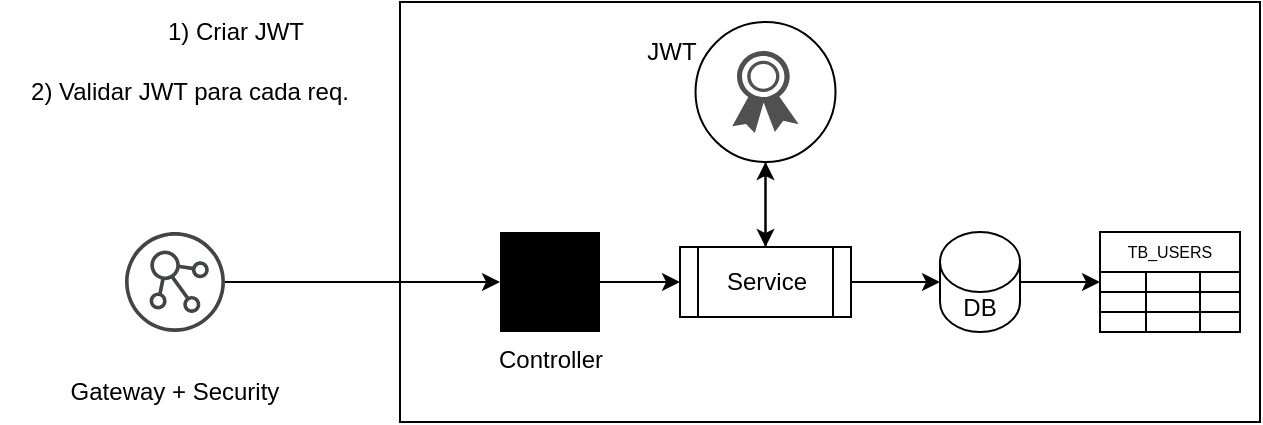 <mxfile version="26.0.16">
  <diagram name="Page-1" id="ib-y7zfRI86RBeU3RG47">
    <mxGraphModel dx="1354" dy="552" grid="1" gridSize="10" guides="1" tooltips="1" connect="1" arrows="1" fold="1" page="1" pageScale="1" pageWidth="850" pageHeight="1100" math="0" shadow="0">
      <root>
        <mxCell id="0" />
        <mxCell id="1" parent="0" />
        <mxCell id="PHWX-da5ZttQmNwxShSh-44" value="" style="rounded=0;whiteSpace=wrap;html=1;" vertex="1" parent="1">
          <mxGeometry x="330" y="10" width="430" height="210" as="geometry" />
        </mxCell>
        <mxCell id="PHWX-da5ZttQmNwxShSh-73" style="edgeStyle=orthogonalEdgeStyle;rounded=0;orthogonalLoop=1;jettySize=auto;html=1;entryX=0.5;entryY=0;entryDx=0;entryDy=0;" edge="1" parent="1" source="PHWX-da5ZttQmNwxShSh-72" target="PHWX-da5ZttQmNwxShSh-23">
          <mxGeometry relative="1" as="geometry" />
        </mxCell>
        <mxCell id="PHWX-da5ZttQmNwxShSh-72" value="" style="ellipse;whiteSpace=wrap;html=1;aspect=fixed;" vertex="1" parent="1">
          <mxGeometry x="477.76" y="20" width="70" height="70" as="geometry" />
        </mxCell>
        <mxCell id="PHWX-da5ZttQmNwxShSh-30" value="" style="edgeStyle=orthogonalEdgeStyle;rounded=0;orthogonalLoop=1;jettySize=auto;html=1;" edge="1" parent="1" source="PHWX-da5ZttQmNwxShSh-17">
          <mxGeometry relative="1" as="geometry">
            <mxPoint x="680" y="150" as="targetPoint" />
          </mxGeometry>
        </mxCell>
        <mxCell id="PHWX-da5ZttQmNwxShSh-17" value="DB" style="shape=cylinder3;whiteSpace=wrap;html=1;boundedLbl=1;backgroundOutline=1;size=15;" vertex="1" parent="1">
          <mxGeometry x="600" y="125" width="40" height="50" as="geometry" />
        </mxCell>
        <mxCell id="PHWX-da5ZttQmNwxShSh-19" value="1) Criar JWT" style="text;html=1;align=center;verticalAlign=middle;whiteSpace=wrap;rounded=0;" vertex="1" parent="1">
          <mxGeometry x="192.5" y="10" width="110" height="30" as="geometry" />
        </mxCell>
        <mxCell id="PHWX-da5ZttQmNwxShSh-20" value="2) Validar JWT para cada req." style="text;html=1;align=center;verticalAlign=middle;whiteSpace=wrap;rounded=0;" vertex="1" parent="1">
          <mxGeometry x="130" y="40" width="190" height="30" as="geometry" />
        </mxCell>
        <mxCell id="PHWX-da5ZttQmNwxShSh-22" value="Gateway + Security" style="text;html=1;align=center;verticalAlign=middle;whiteSpace=wrap;rounded=0;" vertex="1" parent="1">
          <mxGeometry x="160" y="190" width="115" height="30" as="geometry" />
        </mxCell>
        <mxCell id="PHWX-da5ZttQmNwxShSh-74" style="edgeStyle=orthogonalEdgeStyle;rounded=0;orthogonalLoop=1;jettySize=auto;html=1;entryX=0.5;entryY=1;entryDx=0;entryDy=0;" edge="1" parent="1" source="PHWX-da5ZttQmNwxShSh-23" target="PHWX-da5ZttQmNwxShSh-72">
          <mxGeometry relative="1" as="geometry" />
        </mxCell>
        <mxCell id="PHWX-da5ZttQmNwxShSh-23" value="Service" style="shape=process;whiteSpace=wrap;html=1;backgroundOutline=1;" vertex="1" parent="1">
          <mxGeometry x="470" y="132.5" width="85.5" height="35" as="geometry" />
        </mxCell>
        <mxCell id="PHWX-da5ZttQmNwxShSh-28" style="edgeStyle=orthogonalEdgeStyle;rounded=0;orthogonalLoop=1;jettySize=auto;html=1;entryX=0;entryY=0.5;entryDx=0;entryDy=0;entryPerimeter=0;" edge="1" parent="1" source="PHWX-da5ZttQmNwxShSh-23" target="PHWX-da5ZttQmNwxShSh-17">
          <mxGeometry relative="1" as="geometry" />
        </mxCell>
        <mxCell id="PHWX-da5ZttQmNwxShSh-36" value="" style="sketch=0;pointerEvents=1;shadow=0;dashed=0;html=1;strokeColor=none;fillColor=#505050;labelPosition=center;verticalLabelPosition=bottom;verticalAlign=top;outlineConnect=0;align=center;shape=mxgraph.office.security.token;" vertex="1" parent="1">
          <mxGeometry x="496.13" y="34.5" width="33.25" height="41" as="geometry" />
        </mxCell>
        <mxCell id="PHWX-da5ZttQmNwxShSh-50" value="TB_USERS" style="shape=table;startSize=20;container=1;collapsible=0;childLayout=tableLayout;strokeColor=default;fontSize=8;" vertex="1" parent="1">
          <mxGeometry x="680" y="125" width="70" height="50" as="geometry" />
        </mxCell>
        <mxCell id="PHWX-da5ZttQmNwxShSh-51" value="" style="shape=tableRow;horizontal=0;startSize=0;swimlaneHead=0;swimlaneBody=0;strokeColor=inherit;top=0;left=0;bottom=0;right=0;collapsible=0;dropTarget=0;fillColor=none;points=[[0,0.5],[1,0.5]];portConstraint=eastwest;fontSize=16;" vertex="1" parent="PHWX-da5ZttQmNwxShSh-50">
          <mxGeometry y="20" width="70" height="10" as="geometry" />
        </mxCell>
        <mxCell id="PHWX-da5ZttQmNwxShSh-52" value="" style="shape=partialRectangle;html=1;whiteSpace=wrap;connectable=0;strokeColor=inherit;overflow=hidden;fillColor=none;top=0;left=0;bottom=0;right=0;pointerEvents=1;fontSize=16;" vertex="1" parent="PHWX-da5ZttQmNwxShSh-51">
          <mxGeometry width="23" height="10" as="geometry">
            <mxRectangle width="23" height="10" as="alternateBounds" />
          </mxGeometry>
        </mxCell>
        <mxCell id="PHWX-da5ZttQmNwxShSh-53" value="" style="shape=partialRectangle;html=1;whiteSpace=wrap;connectable=0;strokeColor=inherit;overflow=hidden;fillColor=none;top=0;left=0;bottom=0;right=0;pointerEvents=1;fontSize=16;" vertex="1" parent="PHWX-da5ZttQmNwxShSh-51">
          <mxGeometry x="23" width="27" height="10" as="geometry">
            <mxRectangle width="27" height="10" as="alternateBounds" />
          </mxGeometry>
        </mxCell>
        <mxCell id="PHWX-da5ZttQmNwxShSh-54" value="" style="shape=partialRectangle;html=1;whiteSpace=wrap;connectable=0;strokeColor=inherit;overflow=hidden;fillColor=none;top=0;left=0;bottom=0;right=0;pointerEvents=1;fontSize=16;" vertex="1" parent="PHWX-da5ZttQmNwxShSh-51">
          <mxGeometry x="50" width="20" height="10" as="geometry">
            <mxRectangle width="20" height="10" as="alternateBounds" />
          </mxGeometry>
        </mxCell>
        <mxCell id="PHWX-da5ZttQmNwxShSh-55" value="" style="shape=tableRow;horizontal=0;startSize=0;swimlaneHead=0;swimlaneBody=0;strokeColor=inherit;top=0;left=0;bottom=0;right=0;collapsible=0;dropTarget=0;fillColor=none;points=[[0,0.5],[1,0.5]];portConstraint=eastwest;fontSize=16;" vertex="1" parent="PHWX-da5ZttQmNwxShSh-50">
          <mxGeometry y="30" width="70" height="10" as="geometry" />
        </mxCell>
        <mxCell id="PHWX-da5ZttQmNwxShSh-56" value="" style="shape=partialRectangle;html=1;whiteSpace=wrap;connectable=0;strokeColor=inherit;overflow=hidden;fillColor=none;top=0;left=0;bottom=0;right=0;pointerEvents=1;fontSize=16;" vertex="1" parent="PHWX-da5ZttQmNwxShSh-55">
          <mxGeometry width="23" height="10" as="geometry">
            <mxRectangle width="23" height="10" as="alternateBounds" />
          </mxGeometry>
        </mxCell>
        <mxCell id="PHWX-da5ZttQmNwxShSh-57" value="" style="shape=partialRectangle;html=1;whiteSpace=wrap;connectable=0;strokeColor=inherit;overflow=hidden;fillColor=none;top=0;left=0;bottom=0;right=0;pointerEvents=1;fontSize=16;" vertex="1" parent="PHWX-da5ZttQmNwxShSh-55">
          <mxGeometry x="23" width="27" height="10" as="geometry">
            <mxRectangle width="27" height="10" as="alternateBounds" />
          </mxGeometry>
        </mxCell>
        <mxCell id="PHWX-da5ZttQmNwxShSh-58" value="" style="shape=partialRectangle;html=1;whiteSpace=wrap;connectable=0;strokeColor=inherit;overflow=hidden;fillColor=none;top=0;left=0;bottom=0;right=0;pointerEvents=1;fontSize=16;" vertex="1" parent="PHWX-da5ZttQmNwxShSh-55">
          <mxGeometry x="50" width="20" height="10" as="geometry">
            <mxRectangle width="20" height="10" as="alternateBounds" />
          </mxGeometry>
        </mxCell>
        <mxCell id="PHWX-da5ZttQmNwxShSh-59" value="" style="shape=tableRow;horizontal=0;startSize=0;swimlaneHead=0;swimlaneBody=0;strokeColor=inherit;top=0;left=0;bottom=0;right=0;collapsible=0;dropTarget=0;fillColor=none;points=[[0,0.5],[1,0.5]];portConstraint=eastwest;fontSize=16;" vertex="1" parent="PHWX-da5ZttQmNwxShSh-50">
          <mxGeometry y="40" width="70" height="10" as="geometry" />
        </mxCell>
        <mxCell id="PHWX-da5ZttQmNwxShSh-60" value="" style="shape=partialRectangle;html=1;whiteSpace=wrap;connectable=0;strokeColor=inherit;overflow=hidden;fillColor=none;top=0;left=0;bottom=0;right=0;pointerEvents=1;fontSize=16;" vertex="1" parent="PHWX-da5ZttQmNwxShSh-59">
          <mxGeometry width="23" height="10" as="geometry">
            <mxRectangle width="23" height="10" as="alternateBounds" />
          </mxGeometry>
        </mxCell>
        <mxCell id="PHWX-da5ZttQmNwxShSh-61" value="" style="shape=partialRectangle;html=1;whiteSpace=wrap;connectable=0;strokeColor=inherit;overflow=hidden;fillColor=none;top=0;left=0;bottom=0;right=0;pointerEvents=1;fontSize=16;" vertex="1" parent="PHWX-da5ZttQmNwxShSh-59">
          <mxGeometry x="23" width="27" height="10" as="geometry">
            <mxRectangle width="27" height="10" as="alternateBounds" />
          </mxGeometry>
        </mxCell>
        <mxCell id="PHWX-da5ZttQmNwxShSh-62" value="" style="shape=partialRectangle;html=1;whiteSpace=wrap;connectable=0;strokeColor=inherit;overflow=hidden;fillColor=none;top=0;left=0;bottom=0;right=0;pointerEvents=1;fontSize=16;" vertex="1" parent="PHWX-da5ZttQmNwxShSh-59">
          <mxGeometry x="50" width="20" height="10" as="geometry">
            <mxRectangle width="20" height="10" as="alternateBounds" />
          </mxGeometry>
        </mxCell>
        <mxCell id="PHWX-da5ZttQmNwxShSh-67" style="edgeStyle=orthogonalEdgeStyle;rounded=0;orthogonalLoop=1;jettySize=auto;html=1;entryX=0;entryY=0.5;entryDx=0;entryDy=0;" edge="1" parent="1" source="PHWX-da5ZttQmNwxShSh-64" target="PHWX-da5ZttQmNwxShSh-23">
          <mxGeometry relative="1" as="geometry" />
        </mxCell>
        <mxCell id="PHWX-da5ZttQmNwxShSh-64" value="Controller" style="sketch=0;verticalLabelPosition=bottom;sketch=0;aspect=fixed;html=1;verticalAlign=top;strokeColor=none;fillColor=#000000;align=center;outlineConnect=0;pointerEvents=1;shape=mxgraph.citrix2.delivery_controller;" vertex="1" parent="1">
          <mxGeometry x="380" y="125" width="50" height="50" as="geometry" />
        </mxCell>
        <mxCell id="PHWX-da5ZttQmNwxShSh-66" style="edgeStyle=orthogonalEdgeStyle;rounded=0;orthogonalLoop=1;jettySize=auto;html=1;" edge="1" parent="1" source="PHWX-da5ZttQmNwxShSh-65" target="PHWX-da5ZttQmNwxShSh-64">
          <mxGeometry relative="1" as="geometry" />
        </mxCell>
        <mxCell id="PHWX-da5ZttQmNwxShSh-65" value="" style="sketch=0;pointerEvents=1;shadow=0;dashed=0;html=1;strokeColor=none;fillColor=#434445;aspect=fixed;labelPosition=center;verticalLabelPosition=bottom;verticalAlign=top;align=center;outlineConnect=0;shape=mxgraph.vvd.nsx_controller;" vertex="1" parent="1">
          <mxGeometry x="192.5" y="125" width="50" height="50" as="geometry" />
        </mxCell>
        <mxCell id="PHWX-da5ZttQmNwxShSh-75" value="JWT" style="text;html=1;align=center;verticalAlign=middle;whiteSpace=wrap;rounded=0;" vertex="1" parent="1">
          <mxGeometry x="436.13" y="20" width="60" height="30" as="geometry" />
        </mxCell>
      </root>
    </mxGraphModel>
  </diagram>
</mxfile>
